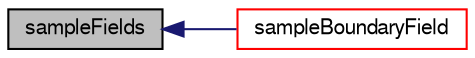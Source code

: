 digraph "sampleFields"
{
  bgcolor="transparent";
  edge [fontname="FreeSans",fontsize="10",labelfontname="FreeSans",labelfontsize="10"];
  node [fontname="FreeSans",fontsize="10",shape=record];
  rankdir="LR";
  Node1130 [label="sampleFields",height=0.2,width=0.4,color="black", fillcolor="grey75", style="filled", fontcolor="black"];
  Node1130 -> Node1131 [dir="back",color="midnightblue",fontsize="10",style="solid",fontname="FreeSans"];
  Node1131 [label="sampleBoundaryField",height=0.2,width=0.4,color="red",URL="$a28750.html#a8625cf014a2e9cf3f9d2a18fc9257b4f",tooltip="Override boundary fields with sampled values. "];
}
